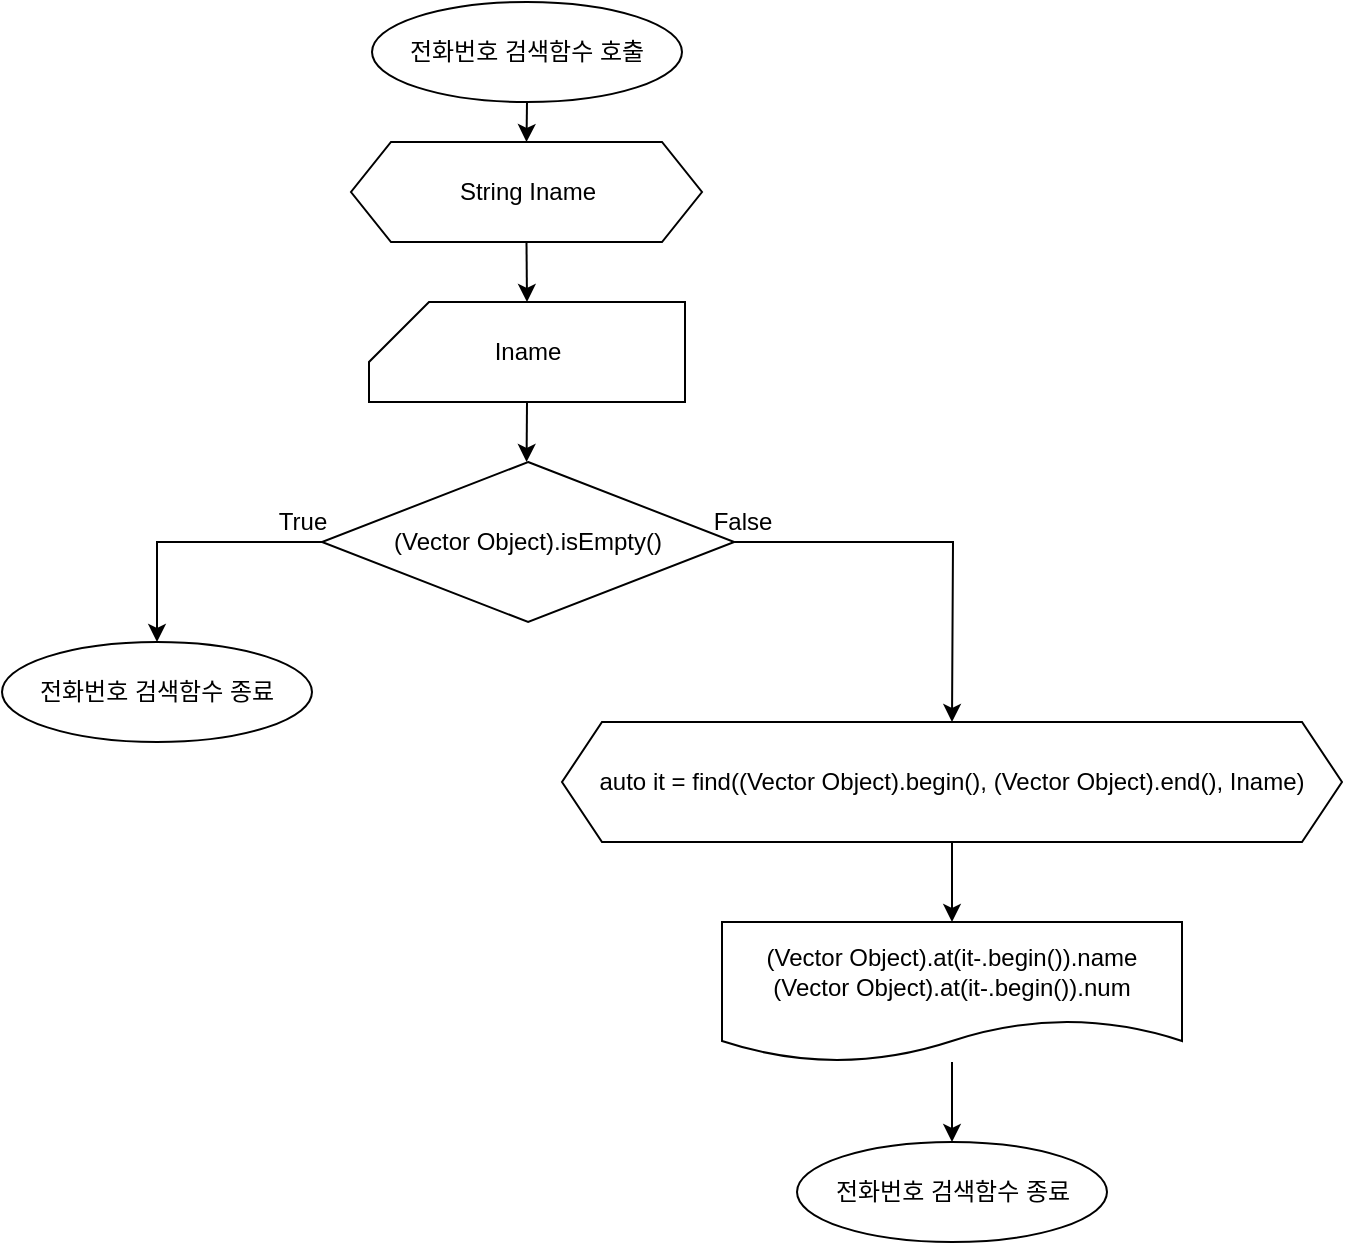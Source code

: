 <mxfile version="13.6.2" type="device"><diagram id="6jmNVvHfpzubFy3tRc5I" name="Page-1"><mxGraphModel dx="1105" dy="672" grid="1" gridSize="10" guides="1" tooltips="1" connect="1" arrows="1" fold="1" page="1" pageScale="1" pageWidth="1390" pageHeight="980" math="0" shadow="0"><root><mxCell id="0"/><mxCell id="1" parent="0"/><mxCell id="CITaLT4PbHT9YsvdcD7y-2" style="edgeStyle=orthogonalEdgeStyle;rounded=0;orthogonalLoop=1;jettySize=auto;html=1;exitX=0.5;exitY=1;exitDx=0;exitDy=0;entryX=0.5;entryY=0;entryDx=0;entryDy=0;" parent="1" source="CITaLT4PbHT9YsvdcD7y-3" target="CITaLT4PbHT9YsvdcD7y-5" edge="1"><mxGeometry relative="1" as="geometry"/></mxCell><mxCell id="CITaLT4PbHT9YsvdcD7y-3" value="전화번호 검색함수 호출" style="ellipse;whiteSpace=wrap;html=1;" parent="1" vertex="1"><mxGeometry x="575" y="40" width="155" height="50" as="geometry"/></mxCell><mxCell id="CITaLT4PbHT9YsvdcD7y-4" style="edgeStyle=orthogonalEdgeStyle;rounded=0;orthogonalLoop=1;jettySize=auto;html=1;exitX=0.5;exitY=1;exitDx=0;exitDy=0;entryX=0.5;entryY=0;entryDx=0;entryDy=0;entryPerimeter=0;" parent="1" source="CITaLT4PbHT9YsvdcD7y-5" target="CITaLT4PbHT9YsvdcD7y-7" edge="1"><mxGeometry relative="1" as="geometry"/></mxCell><mxCell id="CITaLT4PbHT9YsvdcD7y-5" value="String Iname" style="shape=hexagon;perimeter=hexagonPerimeter2;whiteSpace=wrap;html=1;fixedSize=1;" parent="1" vertex="1"><mxGeometry x="564.5" y="110" width="175.5" height="50" as="geometry"/></mxCell><mxCell id="CITaLT4PbHT9YsvdcD7y-6" style="edgeStyle=orthogonalEdgeStyle;rounded=0;orthogonalLoop=1;jettySize=auto;html=1;exitX=0.5;exitY=1;exitDx=0;exitDy=0;exitPerimeter=0;" parent="1" source="CITaLT4PbHT9YsvdcD7y-7" edge="1"><mxGeometry relative="1" as="geometry"><mxPoint x="652.286" y="270" as="targetPoint"/></mxGeometry></mxCell><mxCell id="CITaLT4PbHT9YsvdcD7y-7" value="Iname" style="shape=card;whiteSpace=wrap;html=1;" parent="1" vertex="1"><mxGeometry x="573.5" y="190" width="158" height="50" as="geometry"/></mxCell><mxCell id="CITaLT4PbHT9YsvdcD7y-43" style="edgeStyle=orthogonalEdgeStyle;rounded=0;orthogonalLoop=1;jettySize=auto;html=1;exitX=0.5;exitY=1;exitDx=0;exitDy=0;entryX=0.5;entryY=0;entryDx=0;entryDy=0;" parent="1" source="CITaLT4PbHT9YsvdcD7y-39" edge="1"><mxGeometry relative="1" as="geometry"><mxPoint x="865" y="500" as="targetPoint"/></mxGeometry></mxCell><mxCell id="CITaLT4PbHT9YsvdcD7y-39" value="auto it = find((Vector Object).begin(), (Vector Object).end(), Iname)" style="shape=hexagon;perimeter=hexagonPerimeter2;whiteSpace=wrap;html=1;fixedSize=1;" parent="1" vertex="1"><mxGeometry x="670" y="400" width="390" height="60" as="geometry"/></mxCell><mxCell id="AKacavja1cFb-pP49GuQ-3" value="" style="edgeStyle=orthogonalEdgeStyle;rounded=0;orthogonalLoop=1;jettySize=auto;html=1;" parent="1" source="CITaLT4PbHT9YsvdcD7y-44" target="AKacavja1cFb-pP49GuQ-2" edge="1"><mxGeometry relative="1" as="geometry"/></mxCell><mxCell id="CITaLT4PbHT9YsvdcD7y-44" value="(Vector Object).at(it-.begin()).name&lt;br&gt;(Vector Object).at(it-.begin()).num" style="shape=document;whiteSpace=wrap;html=1;boundedLbl=1;" parent="1" vertex="1"><mxGeometry x="750" y="500" width="230" height="70" as="geometry"/></mxCell><mxCell id="MVpychb52DOL4fdOqu6e-1" style="edgeStyle=orthogonalEdgeStyle;rounded=0;orthogonalLoop=1;jettySize=auto;html=1;entryX=0.5;entryY=0;entryDx=0;entryDy=0;exitX=1;exitY=0.5;exitDx=0;exitDy=0;" parent="1" source="MVpychb52DOL4fdOqu6e-3" edge="1"><mxGeometry relative="1" as="geometry"><mxPoint x="865" y="400" as="targetPoint"/></mxGeometry></mxCell><mxCell id="MVpychb52DOL4fdOqu6e-2" style="edgeStyle=orthogonalEdgeStyle;rounded=0;orthogonalLoop=1;jettySize=auto;html=1;entryX=0.5;entryY=0;entryDx=0;entryDy=0;exitX=0;exitY=0.5;exitDx=0;exitDy=0;" parent="1" source="MVpychb52DOL4fdOqu6e-3" target="AKacavja1cFb-pP49GuQ-1" edge="1"><mxGeometry relative="1" as="geometry"><mxPoint x="450" y="400" as="targetPoint"/></mxGeometry></mxCell><mxCell id="MVpychb52DOL4fdOqu6e-3" value="(Vector Object).isEmpty()" style="rhombus;whiteSpace=wrap;html=1;" parent="1" vertex="1"><mxGeometry x="550" y="270" width="206.13" height="80" as="geometry"/></mxCell><mxCell id="MVpychb52DOL4fdOqu6e-5" value="True" style="text;html=1;align=center;verticalAlign=middle;resizable=0;points=[];autosize=1;" parent="1" vertex="1"><mxGeometry x="520" y="290" width="40" height="20" as="geometry"/></mxCell><mxCell id="MVpychb52DOL4fdOqu6e-7" value="False" style="text;html=1;align=center;verticalAlign=middle;resizable=0;points=[];autosize=1;" parent="1" vertex="1"><mxGeometry x="740" y="290" width="40" height="20" as="geometry"/></mxCell><mxCell id="AKacavja1cFb-pP49GuQ-1" value="전화번호 검색함수 종료" style="ellipse;whiteSpace=wrap;html=1;" parent="1" vertex="1"><mxGeometry x="390" y="360" width="155" height="50" as="geometry"/></mxCell><mxCell id="AKacavja1cFb-pP49GuQ-2" value="전화번호 검색함수 종료" style="ellipse;whiteSpace=wrap;html=1;" parent="1" vertex="1"><mxGeometry x="787.5" y="610" width="155" height="50" as="geometry"/></mxCell></root></mxGraphModel></diagram></mxfile>